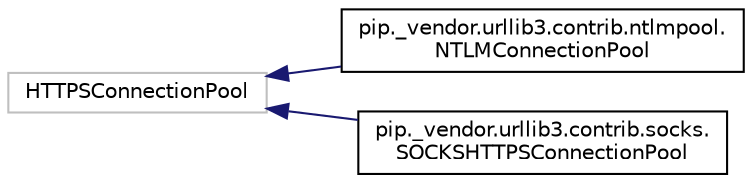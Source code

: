 digraph "Graphical Class Hierarchy"
{
  edge [fontname="Helvetica",fontsize="10",labelfontname="Helvetica",labelfontsize="10"];
  node [fontname="Helvetica",fontsize="10",shape=record];
  rankdir="LR";
  Node734 [label="HTTPSConnectionPool",height=0.2,width=0.4,color="grey75", fillcolor="white", style="filled"];
  Node734 -> Node0 [dir="back",color="midnightblue",fontsize="10",style="solid",fontname="Helvetica"];
  Node0 [label="pip._vendor.urllib3.contrib.ntlmpool.\lNTLMConnectionPool",height=0.2,width=0.4,color="black", fillcolor="white", style="filled",URL="$classpip_1_1__vendor_1_1urllib3_1_1contrib_1_1ntlmpool_1_1_n_t_l_m_connection_pool.html"];
  Node734 -> Node736 [dir="back",color="midnightblue",fontsize="10",style="solid",fontname="Helvetica"];
  Node736 [label="pip._vendor.urllib3.contrib.socks.\lSOCKSHTTPSConnectionPool",height=0.2,width=0.4,color="black", fillcolor="white", style="filled",URL="$classpip_1_1__vendor_1_1urllib3_1_1contrib_1_1socks_1_1_s_o_c_k_s_h_t_t_p_s_connection_pool.html"];
}
